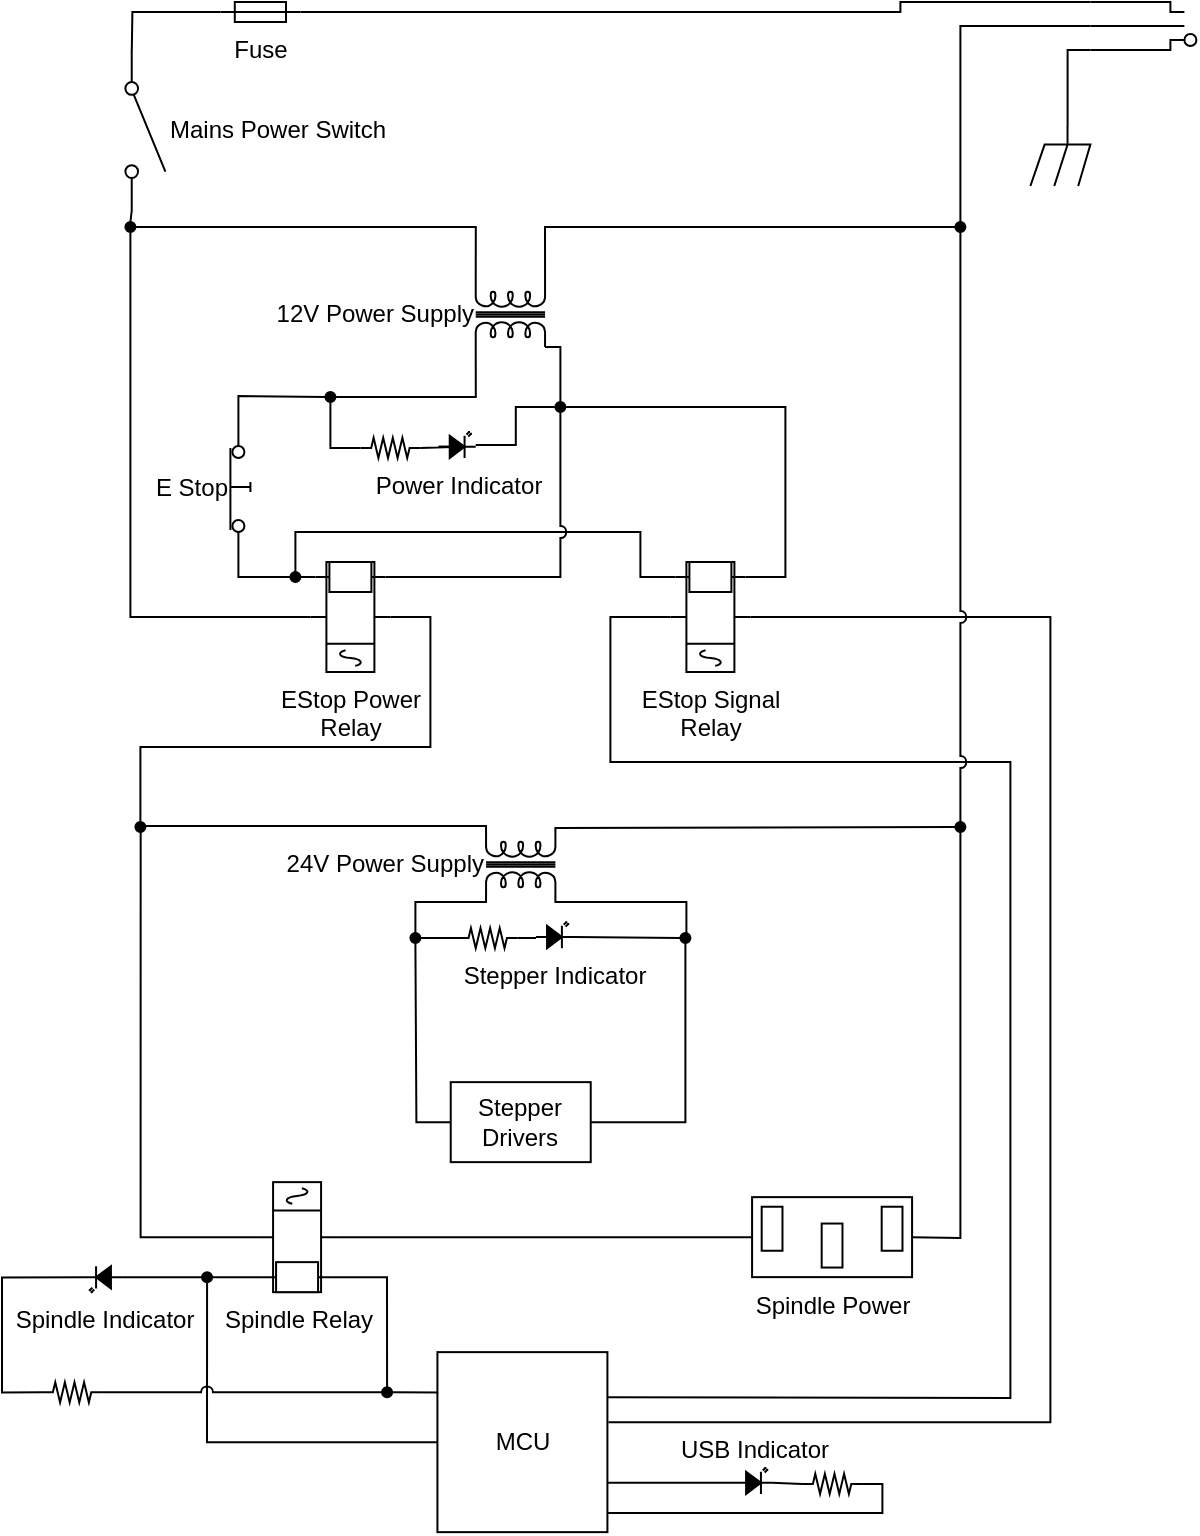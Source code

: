 <mxfile version="14.9.1" type="device"><diagram name="Page-1" id="16e2658f-23c8-b752-8be9-c03fbebb8bbe"><mxGraphModel dx="1651" dy="872" grid="1" gridSize="10" guides="1" tooltips="1" connect="1" arrows="1" fold="1" page="1" pageScale="1" pageWidth="850" pageHeight="1100" background="none" math="0" shadow="0"><root><mxCell id="0"/><mxCell id="1" parent="0"/><mxCell id="NEmu3xnKbCRiCMfgr_kB-23" style="edgeStyle=orthogonalEdgeStyle;rounded=0;orthogonalLoop=1;jettySize=auto;html=1;exitX=1;exitY=0;exitDx=0;exitDy=0;exitPerimeter=0;entryX=1;entryY=0.5;entryDx=0;entryDy=0;entryPerimeter=0;endArrow=none;endFill=0;" parent="1" source="NEmu3xnKbCRiCMfgr_kB-21" target="NEmu3xnKbCRiCMfgr_kB-22" edge="1"><mxGeometry relative="1" as="geometry"><Array as="points"><mxPoint x="489.2" y="40.07"/><mxPoint x="489.2" y="45.07"/></Array></mxGeometry></mxCell><mxCell id="NEmu3xnKbCRiCMfgr_kB-95" style="edgeStyle=orthogonalEdgeStyle;rounded=0;jumpStyle=arc;orthogonalLoop=1;jettySize=auto;html=1;exitX=1;exitY=1;exitDx=0;exitDy=0;exitPerimeter=0;entryX=0.62;entryY=0;entryDx=0;entryDy=0;entryPerimeter=0;endArrow=none;endFill=0;" parent="1" source="NEmu3xnKbCRiCMfgr_kB-21" target="NEmu3xnKbCRiCMfgr_kB-27" edge="1"><mxGeometry relative="1" as="geometry"/></mxCell><mxCell id="NEmu3xnKbCRiCMfgr_kB-21" value="" style="pointerEvents=1;verticalLabelPosition=bottom;shadow=0;dashed=0;align=center;html=1;verticalAlign=top;shape=mxgraph.electrical.miscellaneous.3_conductor_plug;direction=west;flipV=1;" parent="1" vertex="1"><mxGeometry x="584.2" y="40" width="53" height="24" as="geometry"/></mxCell><mxCell id="NEmu3xnKbCRiCMfgr_kB-22" value="Fuse" style="pointerEvents=1;verticalLabelPosition=bottom;shadow=0;dashed=0;align=center;html=1;verticalAlign=top;shape=mxgraph.electrical.miscellaneous.fuse_2;direction=east;labelPosition=center;" parent="1" vertex="1"><mxGeometry x="149.2" y="40" width="40" height="10" as="geometry"/></mxCell><mxCell id="NEmu3xnKbCRiCMfgr_kB-27" value="" style="pointerEvents=1;verticalLabelPosition=bottom;shadow=0;dashed=0;align=center;html=1;verticalAlign=top;shape=mxgraph.electrical.miscellaneous.chassis;" parent="1" vertex="1"><mxGeometry x="554.2" y="102" width="30" height="30" as="geometry"/></mxCell><mxCell id="NEmu3xnKbCRiCMfgr_kB-115" style="edgeStyle=orthogonalEdgeStyle;rounded=0;jumpStyle=arc;orthogonalLoop=1;jettySize=auto;html=1;exitX=0;exitY=0.84;exitDx=0;exitDy=0;exitPerimeter=0;entryX=0;entryY=0.5;entryDx=0;entryDy=0;endArrow=none;endFill=0;entryPerimeter=0;" parent="1" source="NEmu3xnKbCRiCMfgr_kB-29" target="NEmu3xnKbCRiCMfgr_kB-22" edge="1"><mxGeometry relative="1" as="geometry"><mxPoint x="104.2" y="52.5" as="targetPoint"/><Array as="points"><mxPoint x="105.2" y="50.07"/><mxPoint x="105.2" y="50.07"/><mxPoint x="105.2" y="45.07"/></Array></mxGeometry></mxCell><mxCell id="NEmu3xnKbCRiCMfgr_kB-116" style="edgeStyle=orthogonalEdgeStyle;rounded=0;jumpStyle=arc;orthogonalLoop=1;jettySize=auto;html=1;exitX=1;exitY=0.84;exitDx=0;exitDy=0;exitPerimeter=0;entryX=0.5;entryY=0;entryDx=0;entryDy=0;endArrow=none;endFill=0;" parent="1" source="NEmu3xnKbCRiCMfgr_kB-29" target="NEmu3xnKbCRiCMfgr_kB-78" edge="1"><mxGeometry relative="1" as="geometry"/></mxCell><mxCell id="NEmu3xnKbCRiCMfgr_kB-29" value="Mains Power Switch" style="pointerEvents=1;verticalLabelPosition=middle;shadow=0;dashed=0;align=left;html=1;verticalAlign=middle;shape=mxgraph.electrical.electro-mechanical.simple_switch;direction=south;labelPosition=right;" parent="1" vertex="1"><mxGeometry x="101.7" y="64" width="20" height="80" as="geometry"/></mxCell><mxCell id="NEmu3xnKbCRiCMfgr_kB-90" style="edgeStyle=orthogonalEdgeStyle;rounded=0;jumpStyle=arc;orthogonalLoop=1;jettySize=auto;html=1;exitX=0;exitY=1;exitDx=0;exitDy=0;exitPerimeter=0;entryX=0;entryY=0.5;entryDx=0;entryDy=0;endArrow=none;endFill=0;" parent="1" source="NEmu3xnKbCRiCMfgr_kB-31" target="NEmu3xnKbCRiCMfgr_kB-84" edge="1"><mxGeometry relative="1" as="geometry"/></mxCell><mxCell id="NEmu3xnKbCRiCMfgr_kB-109" style="edgeStyle=orthogonalEdgeStyle;rounded=0;jumpStyle=arc;orthogonalLoop=1;jettySize=auto;html=1;exitX=0;exitY=0;exitDx=0;exitDy=0;exitPerimeter=0;entryX=0.5;entryY=0;entryDx=0;entryDy=0;endArrow=none;endFill=0;" parent="1" source="NEmu3xnKbCRiCMfgr_kB-31" target="NEmu3xnKbCRiCMfgr_kB-106" edge="1"><mxGeometry relative="1" as="geometry"/></mxCell><mxCell id="NEmu3xnKbCRiCMfgr_kB-123" style="edgeStyle=orthogonalEdgeStyle;rounded=0;jumpStyle=arc;orthogonalLoop=1;jettySize=auto;html=1;exitX=1;exitY=0;exitDx=0;exitDy=0;exitPerimeter=0;entryX=1;entryY=0.5;entryDx=0;entryDy=0;endArrow=none;endFill=0;" parent="1" source="NEmu3xnKbCRiCMfgr_kB-31" target="NEmu3xnKbCRiCMfgr_kB-121" edge="1"><mxGeometry relative="1" as="geometry"/></mxCell><mxCell id="NEmu3xnKbCRiCMfgr_kB-31" value="12V Power Supply" style="pointerEvents=1;verticalLabelPosition=middle;shadow=0;dashed=0;align=right;html=1;verticalAlign=middle;shape=mxgraph.electrical.inductors.transformer_2;direction=west;labelPosition=left;" parent="1" vertex="1"><mxGeometry x="276.86" y="180" width="34.67" height="32.5" as="geometry"/></mxCell><mxCell id="NEmu3xnKbCRiCMfgr_kB-35" value="MCU" style="rounded=0;whiteSpace=wrap;html=1;" parent="1" vertex="1"><mxGeometry x="257.71" y="715.07" width="85" height="90" as="geometry"/></mxCell><mxCell id="NEmu3xnKbCRiCMfgr_kB-105" style="edgeStyle=orthogonalEdgeStyle;rounded=0;jumpStyle=arc;orthogonalLoop=1;jettySize=auto;html=1;exitX=1;exitY=0.6;exitDx=0;exitDy=0;exitPerimeter=0;entryX=0;entryY=0.5;entryDx=0;entryDy=0;endArrow=none;endFill=0;" parent="1" source="NEmu3xnKbCRiCMfgr_kB-36" target="NEmu3xnKbCRiCMfgr_kB-103" edge="1"><mxGeometry relative="1" as="geometry"><Array as="points"><mxPoint x="158.2" y="327.07"/></Array></mxGeometry></mxCell><mxCell id="NEmu3xnKbCRiCMfgr_kB-36" value="E Stop" style="pointerEvents=1;verticalLabelPosition=middle;shadow=0;dashed=0;align=right;html=1;verticalAlign=middle;shape=mxgraph.electrical.electro-mechanical.push_switch_nc;direction=south;labelPosition=left;" parent="1" vertex="1"><mxGeometry x="154.2" y="245" width="10" height="75" as="geometry"/></mxCell><mxCell id="NEmu3xnKbCRiCMfgr_kB-43" value="" style="group" parent="1" vertex="1" connectable="0"><mxGeometry x="194.2" y="320" width="40" height="55" as="geometry"/></mxCell><mxCell id="NEmu3xnKbCRiCMfgr_kB-40" value="EStop Power &lt;br&gt;Relay" style="pointerEvents=1;verticalLabelPosition=bottom;shadow=0;dashed=0;align=center;html=1;verticalAlign=top;shape=mxgraph.electrical.electro-mechanical.relay;direction=south;flipV=1;" parent="NEmu3xnKbCRiCMfgr_kB-43" vertex="1"><mxGeometry width="40" height="55" as="geometry"/></mxCell><mxCell id="NEmu3xnKbCRiCMfgr_kB-41" value="" style="pointerEvents=1;verticalLabelPosition=bottom;shadow=0;dashed=0;align=center;html=1;verticalAlign=top;shape=mxgraph.electrical.electro-mechanical.relay_coil;direction=south;" parent="NEmu3xnKbCRiCMfgr_kB-43" vertex="1"><mxGeometry x="2.5" width="35" height="15" as="geometry"/></mxCell><mxCell id="NEmu3xnKbCRiCMfgr_kB-87" style="edgeStyle=orthogonalEdgeStyle;rounded=0;jumpStyle=arc;orthogonalLoop=1;jettySize=auto;html=1;exitX=0;exitY=1;exitDx=0;exitDy=0;exitPerimeter=0;entryX=0;entryY=0.5;entryDx=0;entryDy=0;endArrow=none;endFill=0;" parent="1" source="NEmu3xnKbCRiCMfgr_kB-47" target="NEmu3xnKbCRiCMfgr_kB-83" edge="1"><mxGeometry relative="1" as="geometry"><Array as="points"><mxPoint x="316.7" y="453.0"/><mxPoint x="416.7" y="453.0"/></Array></mxGeometry></mxCell><mxCell id="NEmu3xnKbCRiCMfgr_kB-100" style="edgeStyle=orthogonalEdgeStyle;rounded=0;jumpStyle=arc;orthogonalLoop=1;jettySize=auto;html=1;exitX=1;exitY=1;exitDx=0;exitDy=0;exitPerimeter=0;entryX=1;entryY=0.5;entryDx=0;entryDy=0;endArrow=none;endFill=0;" parent="1" source="NEmu3xnKbCRiCMfgr_kB-47" target="NEmu3xnKbCRiCMfgr_kB-98" edge="1"><mxGeometry relative="1" as="geometry"><Array as="points"><mxPoint x="282.2" y="452.07"/><mxPoint x="112.2" y="452.07"/></Array></mxGeometry></mxCell><mxCell id="xbksXtdvgbVF_kP6SHlB-24" style="edgeStyle=orthogonalEdgeStyle;rounded=0;jumpStyle=arc;orthogonalLoop=1;jettySize=auto;html=1;exitX=1;exitY=0;exitDx=0;exitDy=0;exitPerimeter=0;entryX=0.5;entryY=0;entryDx=0;entryDy=0;endArrow=none;endFill=0;" edge="1" parent="1" source="NEmu3xnKbCRiCMfgr_kB-47" target="xbksXtdvgbVF_kP6SHlB-23"><mxGeometry relative="1" as="geometry"><Array as="points"><mxPoint x="282.2" y="490.07"/><mxPoint x="247.2" y="490.07"/></Array></mxGeometry></mxCell><mxCell id="xbksXtdvgbVF_kP6SHlB-25" style="edgeStyle=orthogonalEdgeStyle;rounded=0;jumpStyle=arc;orthogonalLoop=1;jettySize=auto;html=1;exitX=0;exitY=0;exitDx=0;exitDy=0;exitPerimeter=0;entryX=0.5;entryY=0;entryDx=0;entryDy=0;endArrow=none;endFill=0;" edge="1" parent="1" source="NEmu3xnKbCRiCMfgr_kB-47" target="xbksXtdvgbVF_kP6SHlB-22"><mxGeometry relative="1" as="geometry"><Array as="points"><mxPoint x="316.2" y="490.07"/><mxPoint x="382.2" y="490.07"/><mxPoint x="382.2" y="505.07"/></Array></mxGeometry></mxCell><mxCell id="NEmu3xnKbCRiCMfgr_kB-47" value="24V Power Supply" style="pointerEvents=1;verticalLabelPosition=middle;shadow=0;dashed=0;align=right;html=1;verticalAlign=middle;shape=mxgraph.electrical.inductors.transformer_2;direction=west;labelPosition=left;" parent="1" vertex="1"><mxGeometry x="282.03" y="455.0" width="34.67" height="32.5" as="geometry"/></mxCell><mxCell id="NEmu3xnKbCRiCMfgr_kB-50" value="Spindle Power" style="pointerEvents=1;verticalLabelPosition=bottom;shadow=0;dashed=0;align=center;html=1;verticalAlign=top;shape=mxgraph.electrical.miscellaneous.ac_out;direction=west;" parent="1" vertex="1"><mxGeometry x="415.04" y="637.57" width="80" height="40" as="geometry"/></mxCell><mxCell id="NEmu3xnKbCRiCMfgr_kB-55" value="" style="group" parent="1" vertex="1" connectable="0"><mxGeometry x="167.54" y="630.07" width="40" height="55" as="geometry"/></mxCell><mxCell id="NEmu3xnKbCRiCMfgr_kB-56" value="Spindle Relay" style="pointerEvents=1;verticalLabelPosition=bottom;shadow=0;dashed=0;align=center;html=1;verticalAlign=top;shape=mxgraph.electrical.electro-mechanical.relay;direction=south;" parent="NEmu3xnKbCRiCMfgr_kB-55" vertex="1"><mxGeometry width="40" height="55" as="geometry"/></mxCell><mxCell id="NEmu3xnKbCRiCMfgr_kB-57" value="" style="pointerEvents=1;verticalLabelPosition=bottom;shadow=0;dashed=0;align=center;html=1;verticalAlign=top;shape=mxgraph.electrical.electro-mechanical.relay_coil;direction=south;" parent="NEmu3xnKbCRiCMfgr_kB-55" vertex="1"><mxGeometry x="2.5" y="40" width="35" height="15" as="geometry"/></mxCell><mxCell id="NEmu3xnKbCRiCMfgr_kB-62" value="" style="group" parent="1" vertex="1" connectable="0"><mxGeometry x="374.2" y="320" width="40" height="55" as="geometry"/></mxCell><mxCell id="NEmu3xnKbCRiCMfgr_kB-63" value="EStop Signal&lt;br&gt;Relay" style="pointerEvents=1;verticalLabelPosition=bottom;shadow=0;dashed=0;align=center;html=1;verticalAlign=top;shape=mxgraph.electrical.electro-mechanical.relay;direction=south;flipV=1;" parent="NEmu3xnKbCRiCMfgr_kB-62" vertex="1"><mxGeometry width="40" height="55" as="geometry"/></mxCell><mxCell id="NEmu3xnKbCRiCMfgr_kB-64" value="" style="pointerEvents=1;verticalLabelPosition=bottom;shadow=0;dashed=0;align=center;html=1;verticalAlign=top;shape=mxgraph.electrical.electro-mechanical.relay_coil;direction=south;" parent="NEmu3xnKbCRiCMfgr_kB-62" vertex="1"><mxGeometry x="2.5" width="35" height="15" as="geometry"/></mxCell><mxCell id="NEmu3xnKbCRiCMfgr_kB-68" style="edgeStyle=orthogonalEdgeStyle;rounded=0;orthogonalLoop=1;jettySize=auto;html=1;exitX=0.5;exitY=1;exitDx=0;exitDy=0;exitPerimeter=0;endArrow=none;endFill=0;jumpStyle=arc;entryX=1;entryY=0.25;entryDx=0;entryDy=0;" parent="1" source="NEmu3xnKbCRiCMfgr_kB-63" target="NEmu3xnKbCRiCMfgr_kB-35" edge="1"><mxGeometry relative="1" as="geometry"><Array as="points"><mxPoint x="344.2" y="347.07"/><mxPoint x="344.2" y="420.07"/><mxPoint x="544.2" y="420.07"/><mxPoint x="544.2" y="738.07"/><mxPoint x="364.2" y="738.07"/></Array></mxGeometry></mxCell><mxCell id="NEmu3xnKbCRiCMfgr_kB-71" style="edgeStyle=orthogonalEdgeStyle;rounded=0;jumpStyle=arc;orthogonalLoop=1;jettySize=auto;html=1;exitX=0.5;exitY=0;exitDx=0;exitDy=0;exitPerimeter=0;endArrow=none;endFill=0;" parent="1" source="NEmu3xnKbCRiCMfgr_kB-63" edge="1"><mxGeometry relative="1" as="geometry"><Array as="points"><mxPoint x="564.2" y="347.07"/><mxPoint x="564.2" y="750.07"/></Array><mxPoint x="343.2" y="750.07" as="targetPoint"/></mxGeometry></mxCell><mxCell id="NEmu3xnKbCRiCMfgr_kB-82" style="edgeStyle=orthogonalEdgeStyle;rounded=0;jumpStyle=arc;orthogonalLoop=1;jettySize=auto;html=1;entryX=1;entryY=1;entryDx=0;entryDy=0;entryPerimeter=0;endArrow=none;endFill=0;" parent="1" source="NEmu3xnKbCRiCMfgr_kB-78" target="NEmu3xnKbCRiCMfgr_kB-31" edge="1"><mxGeometry relative="1" as="geometry"/></mxCell><mxCell id="NEmu3xnKbCRiCMfgr_kB-78" value="" style="ellipse;whiteSpace=wrap;html=1;aspect=fixed;fillColor=#000000;" parent="1" vertex="1"><mxGeometry x="101.7" y="150" width="5" height="5" as="geometry"/></mxCell><mxCell id="NEmu3xnKbCRiCMfgr_kB-89" style="edgeStyle=orthogonalEdgeStyle;rounded=0;jumpStyle=arc;orthogonalLoop=1;jettySize=auto;html=1;entryX=0.5;entryY=1;entryDx=0;entryDy=0;endArrow=none;endFill=0;" parent="1" source="NEmu3xnKbCRiCMfgr_kB-83" target="NEmu3xnKbCRiCMfgr_kB-84" edge="1"><mxGeometry relative="1" as="geometry"/></mxCell><mxCell id="NEmu3xnKbCRiCMfgr_kB-176" style="edgeStyle=orthogonalEdgeStyle;rounded=0;jumpStyle=arc;orthogonalLoop=1;jettySize=auto;html=1;endArrow=none;endFill=0;entryX=0;entryY=0.5;entryDx=0;entryDy=0;entryPerimeter=0;exitX=0.5;exitY=1;exitDx=0;exitDy=0;" parent="1" source="NEmu3xnKbCRiCMfgr_kB-83" target="NEmu3xnKbCRiCMfgr_kB-50" edge="1"><mxGeometry relative="1" as="geometry"><mxPoint x="519.2" y="625" as="targetPoint"/><Array as="points"><mxPoint x="519.2" y="658.07"/><mxPoint x="509.2" y="658.07"/></Array></mxGeometry></mxCell><mxCell id="NEmu3xnKbCRiCMfgr_kB-83" value="" style="ellipse;whiteSpace=wrap;html=1;aspect=fixed;fillColor=#000000;" parent="1" vertex="1"><mxGeometry x="516.7" y="450.0" width="5" height="5" as="geometry"/></mxCell><mxCell id="NEmu3xnKbCRiCMfgr_kB-92" style="edgeStyle=orthogonalEdgeStyle;rounded=0;jumpStyle=arc;orthogonalLoop=1;jettySize=auto;html=1;endArrow=none;endFill=0;entryX=1;entryY=0.5;entryDx=0;entryDy=0;entryPerimeter=0;exitX=0.5;exitY=0;exitDx=0;exitDy=0;" parent="1" source="NEmu3xnKbCRiCMfgr_kB-84" target="NEmu3xnKbCRiCMfgr_kB-21" edge="1"><mxGeometry relative="1" as="geometry"><mxPoint x="519.2" y="52.07" as="targetPoint"/><Array as="points"><mxPoint x="519.2" y="52.07"/></Array></mxGeometry></mxCell><mxCell id="NEmu3xnKbCRiCMfgr_kB-84" value="" style="ellipse;whiteSpace=wrap;html=1;aspect=fixed;fillColor=#000000;" parent="1" vertex="1"><mxGeometry x="516.7" y="150" width="5" height="5" as="geometry"/></mxCell><mxCell id="NEmu3xnKbCRiCMfgr_kB-98" value="" style="ellipse;whiteSpace=wrap;html=1;aspect=fixed;fillColor=#000000;" parent="1" vertex="1"><mxGeometry x="106.7" y="450.0" width="5" height="5" as="geometry"/></mxCell><mxCell id="NEmu3xnKbCRiCMfgr_kB-99" style="edgeStyle=orthogonalEdgeStyle;rounded=0;jumpStyle=arc;orthogonalLoop=1;jettySize=auto;html=1;exitX=0.5;exitY=0;exitDx=0;exitDy=0;exitPerimeter=0;entryX=0.5;entryY=0;entryDx=0;entryDy=0;endArrow=none;endFill=0;" parent="1" source="NEmu3xnKbCRiCMfgr_kB-40" target="NEmu3xnKbCRiCMfgr_kB-98" edge="1"><mxGeometry relative="1" as="geometry"/></mxCell><mxCell id="NEmu3xnKbCRiCMfgr_kB-101" style="edgeStyle=orthogonalEdgeStyle;rounded=0;jumpStyle=arc;orthogonalLoop=1;jettySize=auto;html=1;exitX=0.5;exitY=1;exitDx=0;exitDy=0;exitPerimeter=0;endArrow=none;endFill=0;entryX=0.526;entryY=0.724;entryDx=0;entryDy=0;entryPerimeter=0;" parent="1" source="NEmu3xnKbCRiCMfgr_kB-56" target="NEmu3xnKbCRiCMfgr_kB-98" edge="1"><mxGeometry relative="1" as="geometry"><mxPoint x="109.2" y="450.07" as="targetPoint"/></mxGeometry></mxCell><mxCell id="NEmu3xnKbCRiCMfgr_kB-111" style="edgeStyle=orthogonalEdgeStyle;rounded=0;jumpStyle=arc;orthogonalLoop=1;jettySize=auto;html=1;exitX=0.5;exitY=0;exitDx=0;exitDy=0;endArrow=none;endFill=0;entryX=0.5;entryY=1;entryDx=0;entryDy=0;entryPerimeter=0;" parent="1" source="NEmu3xnKbCRiCMfgr_kB-103" target="NEmu3xnKbCRiCMfgr_kB-64" edge="1"><mxGeometry relative="1" as="geometry"><mxPoint x="369.2" y="320.07" as="targetPoint"/><Array as="points"><mxPoint x="186.2" y="305.07"/><mxPoint x="359.2" y="305.07"/><mxPoint x="359.2" y="327.07"/></Array></mxGeometry></mxCell><mxCell id="NEmu3xnKbCRiCMfgr_kB-103" value="" style="ellipse;whiteSpace=wrap;html=1;aspect=fixed;fillColor=#000000;" parent="1" vertex="1"><mxGeometry x="184.2" y="325.0" width="5" height="5" as="geometry"/></mxCell><mxCell id="NEmu3xnKbCRiCMfgr_kB-104" style="edgeStyle=orthogonalEdgeStyle;rounded=0;jumpStyle=arc;orthogonalLoop=1;jettySize=auto;html=1;exitX=0.5;exitY=1;exitDx=0;exitDy=0;exitPerimeter=0;entryX=1;entryY=0.5;entryDx=0;entryDy=0;endArrow=none;endFill=0;" parent="1" source="NEmu3xnKbCRiCMfgr_kB-41" target="NEmu3xnKbCRiCMfgr_kB-103" edge="1"><mxGeometry relative="1" as="geometry"/></mxCell><mxCell id="NEmu3xnKbCRiCMfgr_kB-106" value="" style="ellipse;whiteSpace=wrap;html=1;aspect=fixed;fillColor=#000000;" parent="1" vertex="1"><mxGeometry x="316.7" y="240.0" width="5" height="5" as="geometry"/></mxCell><mxCell id="NEmu3xnKbCRiCMfgr_kB-110" style="edgeStyle=orthogonalEdgeStyle;rounded=0;jumpStyle=arc;orthogonalLoop=1;jettySize=auto;html=1;exitX=0.5;exitY=0;exitDx=0;exitDy=0;exitPerimeter=0;entryX=0.5;entryY=1;entryDx=0;entryDy=0;endArrow=none;endFill=0;" parent="1" source="NEmu3xnKbCRiCMfgr_kB-41" target="NEmu3xnKbCRiCMfgr_kB-106" edge="1"><mxGeometry relative="1" as="geometry"><Array as="points"><mxPoint x="319.2" y="327.07"/></Array></mxGeometry></mxCell><mxCell id="NEmu3xnKbCRiCMfgr_kB-113" style="edgeStyle=orthogonalEdgeStyle;rounded=0;jumpStyle=arc;orthogonalLoop=1;jettySize=auto;html=1;exitX=0.5;exitY=0;exitDx=0;exitDy=0;exitPerimeter=0;endArrow=none;endFill=0;entryX=1;entryY=0.5;entryDx=0;entryDy=0;" parent="1" source="NEmu3xnKbCRiCMfgr_kB-64" target="NEmu3xnKbCRiCMfgr_kB-106" edge="1"><mxGeometry relative="1" as="geometry"><mxPoint x="439.2" y="270.07" as="targetPoint"/></mxGeometry></mxCell><mxCell id="NEmu3xnKbCRiCMfgr_kB-114" style="edgeStyle=orthogonalEdgeStyle;rounded=0;jumpStyle=arc;orthogonalLoop=1;jettySize=auto;html=1;entryX=0.5;entryY=1;entryDx=0;entryDy=0;endArrow=none;endFill=0;" parent="1" source="NEmu3xnKbCRiCMfgr_kB-40" target="NEmu3xnKbCRiCMfgr_kB-78" edge="1"><mxGeometry relative="1" as="geometry"/></mxCell><mxCell id="NEmu3xnKbCRiCMfgr_kB-120" style="edgeStyle=orthogonalEdgeStyle;rounded=0;jumpStyle=arc;orthogonalLoop=1;jettySize=auto;html=1;entryX=0;entryY=0.5;entryDx=0;entryDy=0;endArrow=none;endFill=0;" parent="1" source="NEmu3xnKbCRiCMfgr_kB-117" target="NEmu3xnKbCRiCMfgr_kB-106" edge="1"><mxGeometry relative="1" as="geometry"/></mxCell><mxCell id="NEmu3xnKbCRiCMfgr_kB-117" value="Power Indicator" style="verticalLabelPosition=bottom;shadow=0;dashed=0;align=center;html=1;verticalAlign=top;shape=mxgraph.electrical.opto_electronics.led_2;pointerEvents=1;fillColor=#000000;" parent="1" vertex="1"><mxGeometry x="258.29" y="255" width="18.57" height="13" as="geometry"/></mxCell><mxCell id="NEmu3xnKbCRiCMfgr_kB-119" style="edgeStyle=orthogonalEdgeStyle;rounded=0;jumpStyle=arc;orthogonalLoop=1;jettySize=auto;html=1;entryX=0;entryY=0.57;entryDx=0;entryDy=0;entryPerimeter=0;endArrow=none;endFill=0;" parent="1" source="NEmu3xnKbCRiCMfgr_kB-118" target="NEmu3xnKbCRiCMfgr_kB-117" edge="1"><mxGeometry relative="1" as="geometry"/></mxCell><mxCell id="NEmu3xnKbCRiCMfgr_kB-125" style="edgeStyle=orthogonalEdgeStyle;rounded=0;jumpStyle=arc;orthogonalLoop=1;jettySize=auto;html=1;entryX=0.5;entryY=1;entryDx=0;entryDy=0;endArrow=none;endFill=0;" parent="1" source="NEmu3xnKbCRiCMfgr_kB-118" target="NEmu3xnKbCRiCMfgr_kB-121" edge="1"><mxGeometry relative="1" as="geometry"><Array as="points"><mxPoint x="204.2" y="263.07"/></Array></mxGeometry></mxCell><mxCell id="NEmu3xnKbCRiCMfgr_kB-118" value="" style="pointerEvents=1;verticalLabelPosition=bottom;shadow=0;dashed=0;align=center;html=1;verticalAlign=top;shape=mxgraph.electrical.resistors.resistor_2;fillColor=#000000;" parent="1" vertex="1"><mxGeometry x="219.2" y="257.93" width="30" height="10.07" as="geometry"/></mxCell><mxCell id="NEmu3xnKbCRiCMfgr_kB-122" style="edgeStyle=orthogonalEdgeStyle;rounded=0;jumpStyle=arc;orthogonalLoop=1;jettySize=auto;html=1;entryX=0;entryY=0.6;entryDx=0;entryDy=0;entryPerimeter=0;endArrow=none;endFill=0;" parent="1" source="NEmu3xnKbCRiCMfgr_kB-121" target="NEmu3xnKbCRiCMfgr_kB-36" edge="1"><mxGeometry relative="1" as="geometry"><Array as="points"><mxPoint x="182.2" y="237.07"/><mxPoint x="158.2" y="237.07"/></Array></mxGeometry></mxCell><mxCell id="NEmu3xnKbCRiCMfgr_kB-121" value="" style="ellipse;whiteSpace=wrap;html=1;aspect=fixed;fillColor=#000000;" parent="1" vertex="1"><mxGeometry x="201.7" y="235.0" width="5" height="5" as="geometry"/></mxCell><mxCell id="NEmu3xnKbCRiCMfgr_kB-126" value="Stepper Indicator" style="verticalLabelPosition=bottom;shadow=0;dashed=0;align=center;html=1;verticalAlign=top;shape=mxgraph.electrical.opto_electronics.led_2;pointerEvents=1;fillColor=#000000;" parent="1" vertex="1"><mxGeometry x="306.95" y="500.07" width="18.57" height="13" as="geometry"/></mxCell><mxCell id="NEmu3xnKbCRiCMfgr_kB-130" style="edgeStyle=orthogonalEdgeStyle;rounded=0;jumpStyle=arc;orthogonalLoop=1;jettySize=auto;html=1;exitX=1;exitY=0.5;exitDx=0;exitDy=0;exitPerimeter=0;entryX=0;entryY=0.57;entryDx=0;entryDy=0;entryPerimeter=0;endArrow=none;endFill=0;" parent="1" source="NEmu3xnKbCRiCMfgr_kB-127" target="NEmu3xnKbCRiCMfgr_kB-126" edge="1"><mxGeometry relative="1" as="geometry"/></mxCell><mxCell id="NEmu3xnKbCRiCMfgr_kB-127" value="" style="pointerEvents=1;verticalLabelPosition=bottom;shadow=0;dashed=0;align=center;html=1;verticalAlign=top;shape=mxgraph.electrical.resistors.resistor_2;fillColor=#000000;" parent="1" vertex="1"><mxGeometry x="267.86" y="503.0" width="30" height="10.07" as="geometry"/></mxCell><mxCell id="NEmu3xnKbCRiCMfgr_kB-169" style="edgeStyle=orthogonalEdgeStyle;rounded=0;jumpStyle=arc;orthogonalLoop=1;jettySize=auto;html=1;entryX=0.5;entryY=1;entryDx=0;entryDy=0;endArrow=none;endFill=0;exitX=1;exitY=0.57;exitDx=0;exitDy=0;exitPerimeter=0;" parent="1" target="NEmu3xnKbCRiCMfgr_kB-138" edge="1"><mxGeometry relative="1" as="geometry"><Array as="points"><mxPoint x="440" y="768"/><mxPoint x="440" y="830"/><mxPoint x="312" y="830"/></Array><mxPoint x="369.28" y="768.31" as="sourcePoint"/></mxGeometry></mxCell><mxCell id="NEmu3xnKbCRiCMfgr_kB-179" style="edgeStyle=orthogonalEdgeStyle;rounded=0;jumpStyle=arc;orthogonalLoop=1;jettySize=auto;html=1;exitX=0.5;exitY=0;exitDx=0;exitDy=0;exitPerimeter=0;entryX=1;entryY=0.5;entryDx=0;entryDy=0;endArrow=none;endFill=0;entryPerimeter=0;" parent="1" source="NEmu3xnKbCRiCMfgr_kB-56" target="NEmu3xnKbCRiCMfgr_kB-50" edge="1"><mxGeometry relative="1" as="geometry"><mxPoint x="220.04" y="657.57" as="targetPoint"/></mxGeometry></mxCell><mxCell id="xbksXtdvgbVF_kP6SHlB-9" style="edgeStyle=orthogonalEdgeStyle;rounded=0;jumpStyle=arc;orthogonalLoop=1;jettySize=auto;html=1;exitX=0;exitY=0.57;exitDx=0;exitDy=0;exitPerimeter=0;entryX=0;entryY=0.5;entryDx=0;entryDy=0;endArrow=none;endFill=0;" edge="1" parent="1" source="xbksXtdvgbVF_kP6SHlB-1" target="xbksXtdvgbVF_kP6SHlB-3"><mxGeometry relative="1" as="geometry"/></mxCell><mxCell id="xbksXtdvgbVF_kP6SHlB-10" style="edgeStyle=orthogonalEdgeStyle;rounded=0;jumpStyle=arc;orthogonalLoop=1;jettySize=auto;html=1;exitX=1;exitY=0.57;exitDx=0;exitDy=0;exitPerimeter=0;entryX=0;entryY=0.5;entryDx=0;entryDy=0;entryPerimeter=0;endArrow=none;endFill=0;" edge="1" parent="1" source="xbksXtdvgbVF_kP6SHlB-1" target="xbksXtdvgbVF_kP6SHlB-2"><mxGeometry relative="1" as="geometry"/></mxCell><mxCell id="xbksXtdvgbVF_kP6SHlB-1" value="Spindle Indicator" style="verticalLabelPosition=bottom;shadow=0;dashed=0;align=center;html=1;verticalAlign=top;shape=mxgraph.electrical.opto_electronics.led_2;pointerEvents=1;fillColor=#000000;direction=west;labelPosition=center;" vertex="1" parent="1"><mxGeometry x="81.47" y="672.07" width="18.57" height="13" as="geometry"/></mxCell><mxCell id="xbksXtdvgbVF_kP6SHlB-2" value="" style="pointerEvents=1;verticalLabelPosition=bottom;shadow=0;dashed=0;align=center;html=1;verticalAlign=top;shape=mxgraph.electrical.resistors.resistor_2;fillColor=#000000;" vertex="1" parent="1"><mxGeometry x="60.04" y="730.14" width="30" height="10.07" as="geometry"/></mxCell><mxCell id="xbksXtdvgbVF_kP6SHlB-11" style="edgeStyle=orthogonalEdgeStyle;rounded=0;jumpStyle=arc;orthogonalLoop=1;jettySize=auto;html=1;entryX=0;entryY=0.5;entryDx=0;entryDy=0;endArrow=none;endFill=0;exitX=0.5;exitY=1;exitDx=0;exitDy=0;" edge="1" parent="1" source="xbksXtdvgbVF_kP6SHlB-3" target="NEmu3xnKbCRiCMfgr_kB-35"><mxGeometry relative="1" as="geometry"><Array as="points"><mxPoint x="142.04" y="760.14"/></Array></mxGeometry></mxCell><mxCell id="xbksXtdvgbVF_kP6SHlB-3" value="" style="ellipse;whiteSpace=wrap;html=1;aspect=fixed;fillColor=#000000;" vertex="1" parent="1"><mxGeometry x="140.04" y="675.07" width="5" height="5" as="geometry"/></mxCell><mxCell id="xbksXtdvgbVF_kP6SHlB-6" style="edgeStyle=orthogonalEdgeStyle;rounded=0;jumpStyle=arc;orthogonalLoop=1;jettySize=auto;html=1;entryX=0.004;entryY=0.224;entryDx=0;entryDy=0;endArrow=none;endFill=0;exitX=1;exitY=0.5;exitDx=0;exitDy=0;entryPerimeter=0;" edge="1" parent="1" source="xbksXtdvgbVF_kP6SHlB-4" target="NEmu3xnKbCRiCMfgr_kB-35"><mxGeometry relative="1" as="geometry"><Array as="points"><mxPoint x="258.18" y="735.07"/></Array></mxGeometry></mxCell><mxCell id="xbksXtdvgbVF_kP6SHlB-7" style="edgeStyle=orthogonalEdgeStyle;rounded=0;jumpStyle=arc;orthogonalLoop=1;jettySize=auto;html=1;entryX=1;entryY=0.5;entryDx=0;entryDy=0;entryPerimeter=0;endArrow=none;endFill=0;" edge="1" parent="1" source="xbksXtdvgbVF_kP6SHlB-4" target="xbksXtdvgbVF_kP6SHlB-2"><mxGeometry relative="1" as="geometry"/></mxCell><mxCell id="xbksXtdvgbVF_kP6SHlB-4" value="" style="ellipse;whiteSpace=wrap;html=1;aspect=fixed;fillColor=#000000;" vertex="1" parent="1"><mxGeometry x="230.04" y="732.67" width="5" height="5" as="geometry"/></mxCell><mxCell id="xbksXtdvgbVF_kP6SHlB-5" style="edgeStyle=orthogonalEdgeStyle;rounded=0;orthogonalLoop=1;jettySize=auto;html=1;exitX=0.5;exitY=0;exitDx=0;exitDy=0;exitPerimeter=0;endArrow=none;endFill=0;jumpStyle=arc;" edge="1" parent="1" source="NEmu3xnKbCRiCMfgr_kB-57" target="xbksXtdvgbVF_kP6SHlB-4"><mxGeometry relative="1" as="geometry"/></mxCell><mxCell id="xbksXtdvgbVF_kP6SHlB-8" style="edgeStyle=orthogonalEdgeStyle;rounded=0;jumpStyle=arc;orthogonalLoop=1;jettySize=auto;html=1;exitX=0.5;exitY=1;exitDx=0;exitDy=0;exitPerimeter=0;entryX=0.5;entryY=0;entryDx=0;entryDy=0;endArrow=none;endFill=0;" edge="1" parent="1" source="NEmu3xnKbCRiCMfgr_kB-57" target="xbksXtdvgbVF_kP6SHlB-3"><mxGeometry relative="1" as="geometry"/></mxCell><mxCell id="xbksXtdvgbVF_kP6SHlB-16" style="edgeStyle=orthogonalEdgeStyle;rounded=0;jumpStyle=arc;orthogonalLoop=1;jettySize=auto;html=1;exitX=1;exitY=0.57;exitDx=0;exitDy=0;exitPerimeter=0;entryX=0;entryY=0.5;entryDx=0;entryDy=0;entryPerimeter=0;endArrow=none;endFill=0;" edge="1" parent="1" source="xbksXtdvgbVF_kP6SHlB-13" target="xbksXtdvgbVF_kP6SHlB-14"><mxGeometry relative="1" as="geometry"><Array as="points"><mxPoint x="430.04" y="780.14"/></Array></mxGeometry></mxCell><mxCell id="xbksXtdvgbVF_kP6SHlB-17" style="edgeStyle=orthogonalEdgeStyle;rounded=0;jumpStyle=arc;orthogonalLoop=1;jettySize=auto;html=1;exitX=0;exitY=0.57;exitDx=0;exitDy=0;exitPerimeter=0;endArrow=none;endFill=0;" edge="1" parent="1" source="xbksXtdvgbVF_kP6SHlB-13" target="NEmu3xnKbCRiCMfgr_kB-35"><mxGeometry relative="1" as="geometry"><mxPoint x="343.18" y="784.07" as="targetPoint"/><Array as="points"><mxPoint x="359.18" y="780.07"/><mxPoint x="359.18" y="780.07"/></Array></mxGeometry></mxCell><mxCell id="xbksXtdvgbVF_kP6SHlB-13" value="USB Indicator" style="verticalLabelPosition=top;shadow=0;dashed=0;align=center;html=1;verticalAlign=bottom;shape=mxgraph.electrical.opto_electronics.led_2;pointerEvents=1;fillColor=#000000;direction=east;labelPosition=center;" vertex="1" parent="1"><mxGeometry x="406.47" y="772.99" width="18.57" height="13" as="geometry"/></mxCell><mxCell id="xbksXtdvgbVF_kP6SHlB-19" style="edgeStyle=orthogonalEdgeStyle;rounded=0;jumpStyle=arc;orthogonalLoop=1;jettySize=auto;html=1;endArrow=none;endFill=0;entryX=0.998;entryY=0.894;entryDx=0;entryDy=0;entryPerimeter=0;exitX=1;exitY=0.5;exitDx=0;exitDy=0;exitPerimeter=0;" edge="1" parent="1" source="xbksXtdvgbVF_kP6SHlB-14" target="NEmu3xnKbCRiCMfgr_kB-35"><mxGeometry relative="1" as="geometry"><mxPoint x="480.04" y="790.14" as="targetPoint"/><Array as="points"><mxPoint x="480.18" y="781.07"/><mxPoint x="480.18" y="796.07"/></Array></mxGeometry></mxCell><mxCell id="xbksXtdvgbVF_kP6SHlB-14" value="" style="pointerEvents=1;verticalLabelPosition=bottom;shadow=0;dashed=0;align=center;html=1;verticalAlign=top;shape=mxgraph.electrical.resistors.resistor_2;fillColor=#000000;" vertex="1" parent="1"><mxGeometry x="440.04" y="775.92" width="30" height="10.07" as="geometry"/></mxCell><mxCell id="xbksXtdvgbVF_kP6SHlB-21" value="Stepper Drivers" style="rounded=0;whiteSpace=wrap;html=1;" vertex="1" parent="1"><mxGeometry x="264.36" y="580.07" width="70" height="40" as="geometry"/></mxCell><mxCell id="xbksXtdvgbVF_kP6SHlB-27" style="edgeStyle=orthogonalEdgeStyle;rounded=0;jumpStyle=arc;orthogonalLoop=1;jettySize=auto;html=1;entryX=1;entryY=0.57;entryDx=0;entryDy=0;entryPerimeter=0;endArrow=none;endFill=0;" edge="1" parent="1" source="xbksXtdvgbVF_kP6SHlB-22" target="NEmu3xnKbCRiCMfgr_kB-126"><mxGeometry relative="1" as="geometry"/></mxCell><mxCell id="xbksXtdvgbVF_kP6SHlB-29" style="edgeStyle=orthogonalEdgeStyle;rounded=0;jumpStyle=arc;orthogonalLoop=1;jettySize=auto;html=1;exitX=0.5;exitY=1;exitDx=0;exitDy=0;entryX=1;entryY=0.5;entryDx=0;entryDy=0;endArrow=none;endFill=0;" edge="1" parent="1" source="xbksXtdvgbVF_kP6SHlB-22" target="xbksXtdvgbVF_kP6SHlB-21"><mxGeometry relative="1" as="geometry"/></mxCell><mxCell id="xbksXtdvgbVF_kP6SHlB-22" value="" style="ellipse;whiteSpace=wrap;html=1;aspect=fixed;fillColor=#000000;" vertex="1" parent="1"><mxGeometry x="379.2" y="505.53" width="5" height="5" as="geometry"/></mxCell><mxCell id="xbksXtdvgbVF_kP6SHlB-26" style="edgeStyle=orthogonalEdgeStyle;rounded=0;jumpStyle=arc;orthogonalLoop=1;jettySize=auto;html=1;entryX=0;entryY=0.5;entryDx=0;entryDy=0;entryPerimeter=0;endArrow=none;endFill=0;" edge="1" parent="1" source="xbksXtdvgbVF_kP6SHlB-23" target="NEmu3xnKbCRiCMfgr_kB-127"><mxGeometry relative="1" as="geometry"/></mxCell><mxCell id="xbksXtdvgbVF_kP6SHlB-28" style="edgeStyle=orthogonalEdgeStyle;rounded=0;jumpStyle=arc;orthogonalLoop=1;jettySize=auto;html=1;entryX=0;entryY=0.5;entryDx=0;entryDy=0;endArrow=none;endFill=0;exitX=0.5;exitY=1;exitDx=0;exitDy=0;" edge="1" parent="1" source="xbksXtdvgbVF_kP6SHlB-23" target="xbksXtdvgbVF_kP6SHlB-21"><mxGeometry relative="1" as="geometry"><Array as="points"><mxPoint x="247.2" y="560.07"/><mxPoint x="247.2" y="560.07"/><mxPoint x="247.2" y="600.07"/></Array></mxGeometry></mxCell><mxCell id="xbksXtdvgbVF_kP6SHlB-23" value="" style="ellipse;whiteSpace=wrap;html=1;aspect=fixed;fillColor=#000000;" vertex="1" parent="1"><mxGeometry x="244.2" y="505.53" width="5" height="5" as="geometry"/></mxCell></root></mxGraphModel></diagram></mxfile>